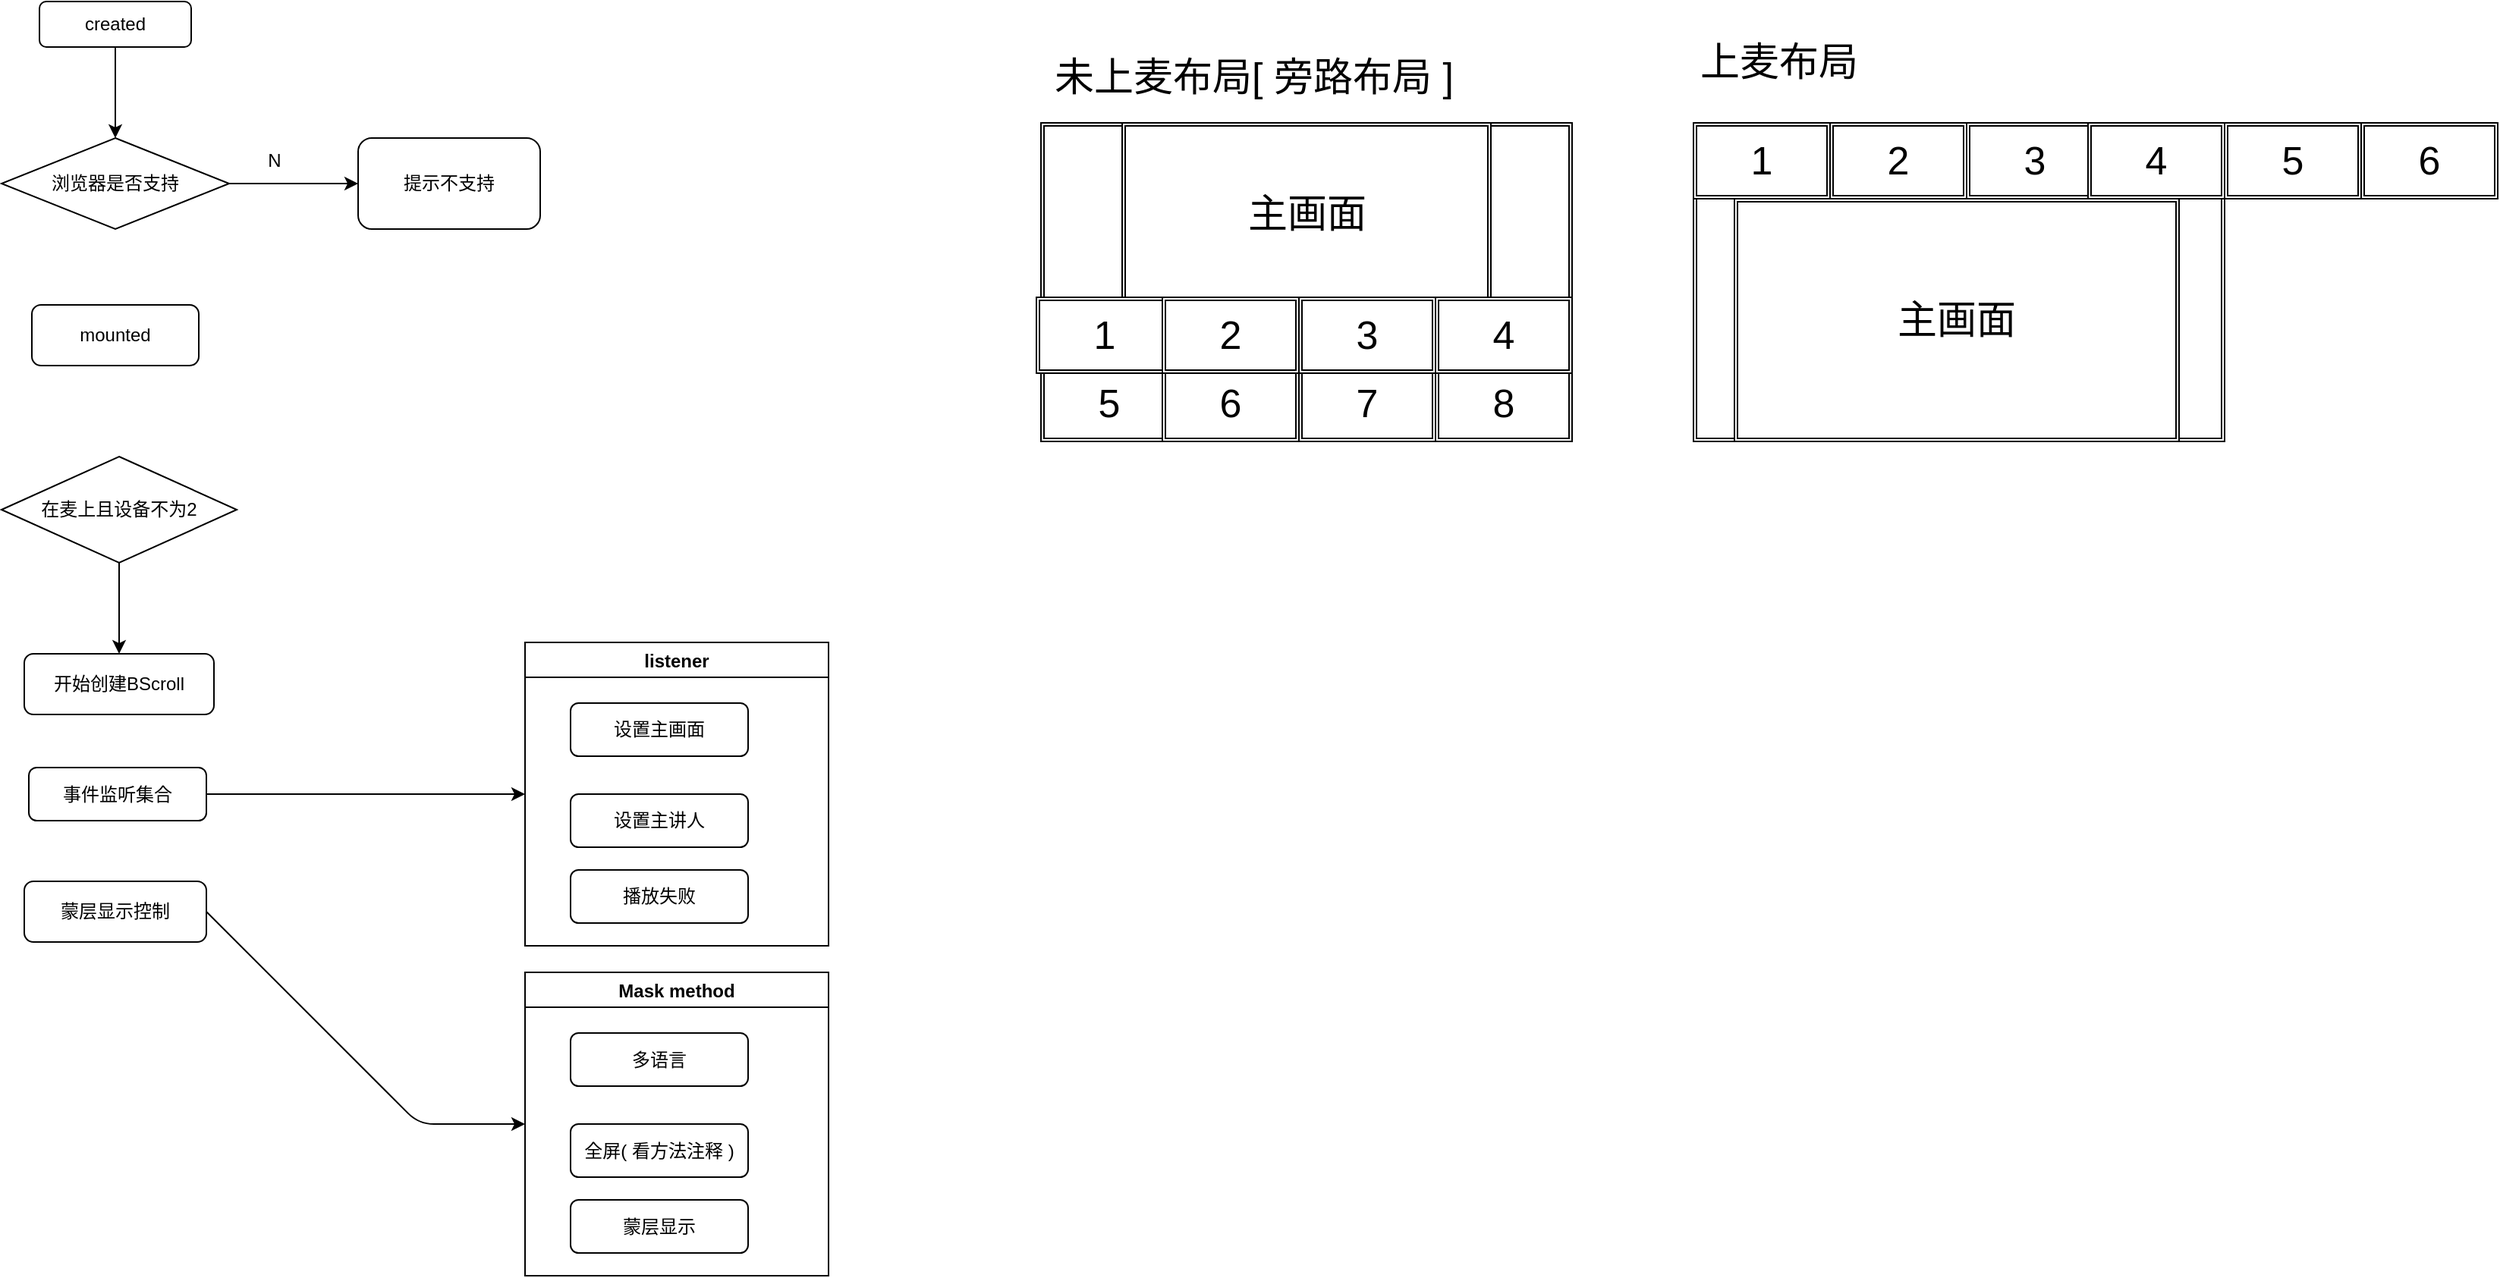 <mxfile>
    <diagram id="dZdus0wwcB2jqltUgbem" name="第 1 页">
        <mxGraphModel dx="1493" dy="1038" grid="1" gridSize="10" guides="1" tooltips="1" connect="1" arrows="1" fold="1" page="1" pageScale="1" pageWidth="827" pageHeight="1169" math="0" shadow="0">
            <root>
                <mxCell id="0"/>
                <mxCell id="1" parent="0"/>
                <mxCell id="8" style="edgeStyle=none;html=1;exitX=0.5;exitY=1;exitDx=0;exitDy=0;entryX=0.5;entryY=0;entryDx=0;entryDy=0;" parent="1" source="2" target="3" edge="1">
                    <mxGeometry relative="1" as="geometry"/>
                </mxCell>
                <mxCell id="2" value="created" style="rounded=1;whiteSpace=wrap;html=1;" parent="1" vertex="1">
                    <mxGeometry x="170" y="20" width="100" height="30" as="geometry"/>
                </mxCell>
                <mxCell id="7" style="edgeStyle=none;html=1;exitX=1;exitY=0.5;exitDx=0;exitDy=0;entryX=0;entryY=0.5;entryDx=0;entryDy=0;" parent="1" source="3" target="5" edge="1">
                    <mxGeometry relative="1" as="geometry"/>
                </mxCell>
                <mxCell id="3" value="浏览器是否支持" style="rhombus;whiteSpace=wrap;html=1;" parent="1" vertex="1">
                    <mxGeometry x="145" y="110" width="150" height="60" as="geometry"/>
                </mxCell>
                <mxCell id="4" value="N" style="text;html=1;strokeColor=none;fillColor=none;align=center;verticalAlign=middle;whiteSpace=wrap;rounded=0;" parent="1" vertex="1">
                    <mxGeometry x="295" y="110" width="60" height="30" as="geometry"/>
                </mxCell>
                <mxCell id="5" value="提示不支持" style="rounded=1;whiteSpace=wrap;html=1;" parent="1" vertex="1">
                    <mxGeometry x="380" y="110" width="120" height="60" as="geometry"/>
                </mxCell>
                <mxCell id="9" value="mounted" style="rounded=1;whiteSpace=wrap;html=1;" parent="1" vertex="1">
                    <mxGeometry x="165" y="220" width="110" height="40" as="geometry"/>
                </mxCell>
                <mxCell id="12" style="edgeStyle=none;html=1;exitX=0.5;exitY=1;exitDx=0;exitDy=0;entryX=0.5;entryY=0;entryDx=0;entryDy=0;" parent="1" source="10" target="11" edge="1">
                    <mxGeometry relative="1" as="geometry"/>
                </mxCell>
                <mxCell id="10" value="在麦上且设备不为2" style="rhombus;whiteSpace=wrap;html=1;" parent="1" vertex="1">
                    <mxGeometry x="145" y="320" width="155" height="70" as="geometry"/>
                </mxCell>
                <mxCell id="11" value="开始创建BScroll" style="rounded=1;whiteSpace=wrap;html=1;" parent="1" vertex="1">
                    <mxGeometry x="160" y="450" width="125" height="40" as="geometry"/>
                </mxCell>
                <mxCell id="19" style="edgeStyle=none;html=1;exitX=1;exitY=0.5;exitDx=0;exitDy=0;entryX=0;entryY=0.5;entryDx=0;entryDy=0;" parent="1" source="13" target="15" edge="1">
                    <mxGeometry relative="1" as="geometry"/>
                </mxCell>
                <mxCell id="13" value="事件监听集合" style="rounded=1;whiteSpace=wrap;html=1;" parent="1" vertex="1">
                    <mxGeometry x="163" y="525" width="117" height="35" as="geometry"/>
                </mxCell>
                <mxCell id="15" value="listener" style="swimlane;" parent="1" vertex="1">
                    <mxGeometry x="490" y="442.5" width="200" height="200" as="geometry"/>
                </mxCell>
                <mxCell id="16" value="设置主画面" style="rounded=1;whiteSpace=wrap;html=1;" parent="15" vertex="1">
                    <mxGeometry x="30" y="40" width="117" height="35" as="geometry"/>
                </mxCell>
                <mxCell id="17" value="设置主讲人" style="rounded=1;whiteSpace=wrap;html=1;" parent="15" vertex="1">
                    <mxGeometry x="30" y="100" width="117" height="35" as="geometry"/>
                </mxCell>
                <mxCell id="18" value="播放失败" style="rounded=1;whiteSpace=wrap;html=1;" parent="15" vertex="1">
                    <mxGeometry x="30" y="150" width="117" height="35" as="geometry"/>
                </mxCell>
                <mxCell id="20" value="Mask method" style="swimlane;" parent="1" vertex="1">
                    <mxGeometry x="490" y="660" width="200" height="200" as="geometry"/>
                </mxCell>
                <mxCell id="21" value="多语言" style="rounded=1;whiteSpace=wrap;html=1;" parent="20" vertex="1">
                    <mxGeometry x="30" y="40" width="117" height="35" as="geometry"/>
                </mxCell>
                <mxCell id="22" value="全屏( 看方法注释 )" style="rounded=1;whiteSpace=wrap;html=1;" parent="20" vertex="1">
                    <mxGeometry x="30" y="100" width="117" height="35" as="geometry"/>
                </mxCell>
                <mxCell id="23" value="蒙层显示" style="rounded=1;whiteSpace=wrap;html=1;" parent="20" vertex="1">
                    <mxGeometry x="30" y="150" width="117" height="35" as="geometry"/>
                </mxCell>
                <mxCell id="25" style="edgeStyle=none;html=1;exitX=1;exitY=0.5;exitDx=0;exitDy=0;entryX=0;entryY=0.5;entryDx=0;entryDy=0;" parent="1" source="24" target="20" edge="1">
                    <mxGeometry relative="1" as="geometry">
                        <Array as="points">
                            <mxPoint x="420" y="760"/>
                        </Array>
                    </mxGeometry>
                </mxCell>
                <mxCell id="24" value="&lt;span&gt;蒙层显示控制&lt;/span&gt;" style="rounded=1;whiteSpace=wrap;html=1;" parent="1" vertex="1">
                    <mxGeometry x="160" y="600" width="120" height="40" as="geometry"/>
                </mxCell>
                <mxCell id="39" value="" style="shape=ext;double=1;rounded=0;whiteSpace=wrap;html=1;" vertex="1" parent="1">
                    <mxGeometry x="830" y="100" width="350" height="210" as="geometry"/>
                </mxCell>
                <mxCell id="40" value="&lt;font style=&quot;font-size: 26px&quot;&gt;未上麦布局[ 旁路布局 ]&lt;/font&gt;" style="text;html=1;align=center;verticalAlign=middle;resizable=0;points=[];autosize=1;strokeColor=none;fillColor=none;" vertex="1" parent="1">
                    <mxGeometry x="830" y="60" width="280" height="20" as="geometry"/>
                </mxCell>
                <mxCell id="41" value="&lt;font style=&quot;font-size: 26px&quot;&gt;上麦布局&lt;/font&gt;" style="text;html=1;align=center;verticalAlign=middle;resizable=0;points=[];autosize=1;strokeColor=none;fillColor=none;" vertex="1" parent="1">
                    <mxGeometry x="1256" y="50" width="120" height="20" as="geometry"/>
                </mxCell>
                <mxCell id="42" value="" style="shape=ext;double=1;rounded=0;whiteSpace=wrap;html=1;" vertex="1" parent="1">
                    <mxGeometry x="1260" y="100" width="350" height="210" as="geometry"/>
                </mxCell>
                <mxCell id="43" value="&lt;span&gt;主画面&lt;/span&gt;" style="shape=ext;double=1;rounded=0;whiteSpace=wrap;html=1;fontSize=26;" vertex="1" parent="1">
                    <mxGeometry x="883.5" y="100" width="243" height="120" as="geometry"/>
                </mxCell>
                <mxCell id="44" value="5" style="shape=ext;double=1;rounded=0;whiteSpace=wrap;html=1;fontSize=26;" vertex="1" parent="1">
                    <mxGeometry x="830" y="260" width="90" height="50" as="geometry"/>
                </mxCell>
                <mxCell id="45" value="6" style="shape=ext;double=1;rounded=0;whiteSpace=wrap;html=1;fontSize=26;" vertex="1" parent="1">
                    <mxGeometry x="910" y="260" width="90" height="50" as="geometry"/>
                </mxCell>
                <mxCell id="46" value="7" style="shape=ext;double=1;rounded=0;whiteSpace=wrap;html=1;fontSize=26;" vertex="1" parent="1">
                    <mxGeometry x="1000" y="260" width="90" height="50" as="geometry"/>
                </mxCell>
                <mxCell id="47" value="8" style="shape=ext;double=1;rounded=0;whiteSpace=wrap;html=1;fontSize=26;" vertex="1" parent="1">
                    <mxGeometry x="1090" y="260" width="90" height="50" as="geometry"/>
                </mxCell>
                <mxCell id="48" value="1" style="shape=ext;double=1;rounded=0;whiteSpace=wrap;html=1;fontSize=26;" vertex="1" parent="1">
                    <mxGeometry x="827" y="215" width="90" height="50" as="geometry"/>
                </mxCell>
                <mxCell id="49" value="2" style="shape=ext;double=1;rounded=0;whiteSpace=wrap;html=1;fontSize=26;" vertex="1" parent="1">
                    <mxGeometry x="910" y="215" width="90" height="50" as="geometry"/>
                </mxCell>
                <mxCell id="50" value="3" style="shape=ext;double=1;rounded=0;whiteSpace=wrap;html=1;fontSize=26;" vertex="1" parent="1">
                    <mxGeometry x="1000" y="215" width="90" height="50" as="geometry"/>
                </mxCell>
                <mxCell id="51" value="4" style="shape=ext;double=1;rounded=0;whiteSpace=wrap;html=1;fontSize=26;" vertex="1" parent="1">
                    <mxGeometry x="1090" y="215" width="90" height="50" as="geometry"/>
                </mxCell>
                <mxCell id="52" value="1" style="shape=ext;double=1;rounded=0;whiteSpace=wrap;html=1;fontSize=26;" vertex="1" parent="1">
                    <mxGeometry x="1260" y="100" width="90" height="50" as="geometry"/>
                </mxCell>
                <mxCell id="53" value="2" style="shape=ext;double=1;rounded=0;whiteSpace=wrap;html=1;fontSize=26;" vertex="1" parent="1">
                    <mxGeometry x="1350" y="100" width="90" height="50" as="geometry"/>
                </mxCell>
                <mxCell id="54" value="3" style="shape=ext;double=1;rounded=0;whiteSpace=wrap;html=1;fontSize=26;" vertex="1" parent="1">
                    <mxGeometry x="1440" y="100" width="90" height="50" as="geometry"/>
                </mxCell>
                <mxCell id="55" value="4&lt;span style=&quot;color: rgba(0 , 0 , 0 , 0) ; font-family: monospace ; font-size: 0px&quot;&gt;%3CmxGraphModel%3E%3Croot%3E%3CmxCell%20id%3D%220%22%2F%3E%3CmxCell%20id%3D%221%22%20parent%3D%220%22%2F%3E%3CmxCell%20id%3D%222%22%20value%3D%221%22%20style%3D%22shape%3Dext%3Bdouble%3D1%3Brounded%3D0%3BwhiteSpace%3Dwrap%3Bhtml%3D1%3BfontSize%3D26%3B%22%20vertex%3D%221%22%20parent%3D%221%22%3E%3CmxGeometry%20x%3D%221260%22%20y%3D%22100%22%20width%3D%2290%22%20height%3D%2250%22%20as%3D%22geometry%22%2F%3E%3C%2FmxCell%3E%3C%2Froot%3E%3C%2FmxGraphModel%3E&lt;/span&gt;" style="shape=ext;double=1;rounded=0;whiteSpace=wrap;html=1;fontSize=26;" vertex="1" parent="1">
                    <mxGeometry x="1520" y="100" width="90" height="50" as="geometry"/>
                </mxCell>
                <mxCell id="56" value="5" style="shape=ext;double=1;rounded=0;whiteSpace=wrap;html=1;fontSize=26;" vertex="1" parent="1">
                    <mxGeometry x="1610" y="100" width="90" height="50" as="geometry"/>
                </mxCell>
                <mxCell id="57" value="主画面" style="shape=ext;double=1;rounded=0;whiteSpace=wrap;html=1;fontSize=26;" vertex="1" parent="1">
                    <mxGeometry x="1287" y="150" width="293" height="160" as="geometry"/>
                </mxCell>
                <mxCell id="58" value="6" style="shape=ext;double=1;rounded=0;whiteSpace=wrap;html=1;fontSize=26;" vertex="1" parent="1">
                    <mxGeometry x="1700" y="100" width="90" height="50" as="geometry"/>
                </mxCell>
            </root>
        </mxGraphModel>
    </diagram>
</mxfile>